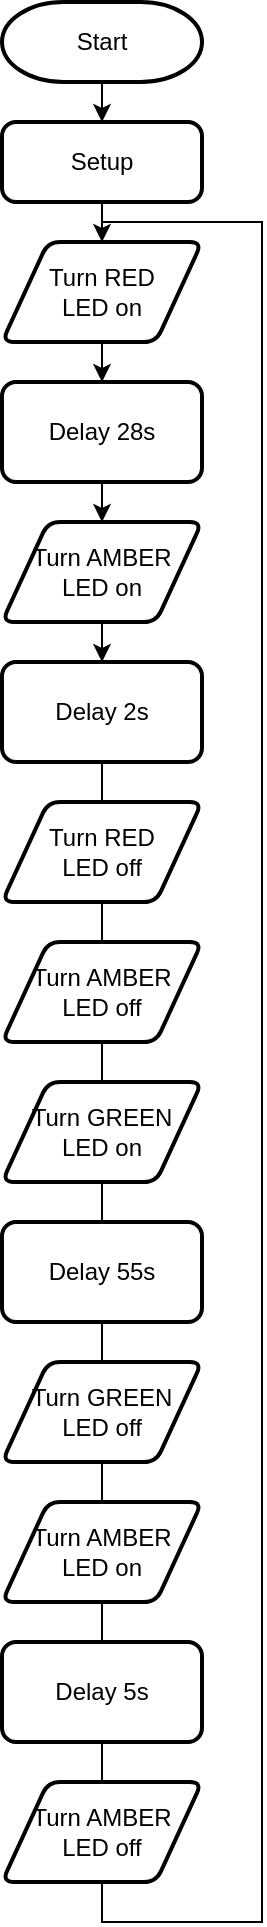 <mxfile version="14.2.2" type="github">
  <diagram id="eA6kEa39FoppkhzjRH54" name="Page-1">
    <mxGraphModel dx="1422" dy="794" grid="1" gridSize="10" guides="1" tooltips="1" connect="1" arrows="1" fold="1" page="1" pageScale="1" pageWidth="850" pageHeight="1100" math="0" shadow="0">
      <root>
        <mxCell id="0" />
        <mxCell id="1" parent="0" />
        <mxCell id="7ODG-mY_XFSmspZ45inD-9" style="edgeStyle=orthogonalEdgeStyle;rounded=0;orthogonalLoop=1;jettySize=auto;html=1;exitX=0.5;exitY=1;exitDx=0;exitDy=0;exitPerimeter=0;entryX=0.5;entryY=0;entryDx=0;entryDy=0;" edge="1" parent="1" source="7ODG-mY_XFSmspZ45inD-1" target="7ODG-mY_XFSmspZ45inD-2">
          <mxGeometry relative="1" as="geometry" />
        </mxCell>
        <mxCell id="7ODG-mY_XFSmspZ45inD-1" value="Start" style="strokeWidth=2;html=1;shape=mxgraph.flowchart.terminator;whiteSpace=wrap;" vertex="1" parent="1">
          <mxGeometry x="130" y="40" width="100" height="40" as="geometry" />
        </mxCell>
        <mxCell id="7ODG-mY_XFSmspZ45inD-10" style="edgeStyle=orthogonalEdgeStyle;rounded=0;orthogonalLoop=1;jettySize=auto;html=1;exitX=0.5;exitY=1;exitDx=0;exitDy=0;entryX=0.5;entryY=0;entryDx=0;entryDy=0;" edge="1" parent="1" source="7ODG-mY_XFSmspZ45inD-2" target="7ODG-mY_XFSmspZ45inD-3">
          <mxGeometry relative="1" as="geometry" />
        </mxCell>
        <mxCell id="7ODG-mY_XFSmspZ45inD-2" value="Setup" style="rounded=1;whiteSpace=wrap;html=1;absoluteArcSize=1;arcSize=14;strokeWidth=2;" vertex="1" parent="1">
          <mxGeometry x="130" y="100" width="100" height="40" as="geometry" />
        </mxCell>
        <mxCell id="7ODG-mY_XFSmspZ45inD-11" style="edgeStyle=orthogonalEdgeStyle;rounded=0;orthogonalLoop=1;jettySize=auto;html=1;exitX=0.5;exitY=1;exitDx=0;exitDy=0;entryX=0.5;entryY=0;entryDx=0;entryDy=0;" edge="1" parent="1" source="7ODG-mY_XFSmspZ45inD-3" target="7ODG-mY_XFSmspZ45inD-7">
          <mxGeometry relative="1" as="geometry" />
        </mxCell>
        <mxCell id="7ODG-mY_XFSmspZ45inD-3" value="Turn RED&lt;br&gt;LED&amp;nbsp;on" style="shape=parallelogram;html=1;strokeWidth=2;perimeter=parallelogramPerimeter;whiteSpace=wrap;rounded=1;arcSize=12;size=0.23;" vertex="1" parent="1">
          <mxGeometry x="130" y="160" width="100" height="50" as="geometry" />
        </mxCell>
        <mxCell id="7ODG-mY_XFSmspZ45inD-13" style="edgeStyle=orthogonalEdgeStyle;rounded=0;orthogonalLoop=1;jettySize=auto;html=1;exitX=0.5;exitY=1;exitDx=0;exitDy=0;entryX=0.5;entryY=0;entryDx=0;entryDy=0;" edge="1" parent="1" source="7ODG-mY_XFSmspZ45inD-4" target="7ODG-mY_XFSmspZ45inD-5">
          <mxGeometry relative="1" as="geometry" />
        </mxCell>
        <mxCell id="7ODG-mY_XFSmspZ45inD-4" value="Turn AMBER&lt;br&gt;LED on" style="shape=parallelogram;html=1;strokeWidth=2;perimeter=parallelogramPerimeter;whiteSpace=wrap;rounded=1;arcSize=12;size=0.23;" vertex="1" parent="1">
          <mxGeometry x="130" y="300" width="100" height="50" as="geometry" />
        </mxCell>
        <mxCell id="7ODG-mY_XFSmspZ45inD-25" style="edgeStyle=orthogonalEdgeStyle;rounded=0;orthogonalLoop=1;jettySize=auto;html=1;exitX=0.5;exitY=1;exitDx=0;exitDy=0;entryX=0.5;entryY=0;entryDx=0;entryDy=0;endArrow=none;endFill=0;" edge="1" parent="1" source="7ODG-mY_XFSmspZ45inD-5" target="7ODG-mY_XFSmspZ45inD-17">
          <mxGeometry relative="1" as="geometry" />
        </mxCell>
        <mxCell id="7ODG-mY_XFSmspZ45inD-5" value="Delay 2s" style="rounded=1;whiteSpace=wrap;html=1;absoluteArcSize=1;arcSize=14;strokeWidth=2;" vertex="1" parent="1">
          <mxGeometry x="130" y="370" width="100" height="50" as="geometry" />
        </mxCell>
        <mxCell id="7ODG-mY_XFSmspZ45inD-12" style="edgeStyle=orthogonalEdgeStyle;rounded=0;orthogonalLoop=1;jettySize=auto;html=1;exitX=0.5;exitY=1;exitDx=0;exitDy=0;entryX=0.5;entryY=0;entryDx=0;entryDy=0;" edge="1" parent="1" source="7ODG-mY_XFSmspZ45inD-7" target="7ODG-mY_XFSmspZ45inD-4">
          <mxGeometry relative="1" as="geometry" />
        </mxCell>
        <mxCell id="7ODG-mY_XFSmspZ45inD-7" value="Delay 28s" style="rounded=1;whiteSpace=wrap;html=1;absoluteArcSize=1;arcSize=14;strokeWidth=2;" vertex="1" parent="1">
          <mxGeometry x="130" y="230" width="100" height="50" as="geometry" />
        </mxCell>
        <mxCell id="7ODG-mY_XFSmspZ45inD-26" style="edgeStyle=orthogonalEdgeStyle;rounded=0;orthogonalLoop=1;jettySize=auto;html=1;exitX=0.5;exitY=1;exitDx=0;exitDy=0;entryX=0.5;entryY=0;entryDx=0;entryDy=0;endArrow=none;endFill=0;" edge="1" parent="1" source="7ODG-mY_XFSmspZ45inD-17" target="7ODG-mY_XFSmspZ45inD-18">
          <mxGeometry relative="1" as="geometry" />
        </mxCell>
        <mxCell id="7ODG-mY_XFSmspZ45inD-17" value="Turn RED&lt;br&gt;LED off" style="shape=parallelogram;html=1;strokeWidth=2;perimeter=parallelogramPerimeter;whiteSpace=wrap;rounded=1;arcSize=12;size=0.23;" vertex="1" parent="1">
          <mxGeometry x="130" y="440" width="100" height="50" as="geometry" />
        </mxCell>
        <mxCell id="7ODG-mY_XFSmspZ45inD-27" style="edgeStyle=orthogonalEdgeStyle;rounded=0;orthogonalLoop=1;jettySize=auto;html=1;exitX=0.5;exitY=1;exitDx=0;exitDy=0;entryX=0.5;entryY=0;entryDx=0;entryDy=0;endArrow=none;endFill=0;" edge="1" parent="1" source="7ODG-mY_XFSmspZ45inD-18" target="7ODG-mY_XFSmspZ45inD-19">
          <mxGeometry relative="1" as="geometry" />
        </mxCell>
        <mxCell id="7ODG-mY_XFSmspZ45inD-18" value="Turn AMBER&lt;br&gt;LED off" style="shape=parallelogram;html=1;strokeWidth=2;perimeter=parallelogramPerimeter;whiteSpace=wrap;rounded=1;arcSize=12;size=0.23;" vertex="1" parent="1">
          <mxGeometry x="130" y="510" width="100" height="50" as="geometry" />
        </mxCell>
        <mxCell id="7ODG-mY_XFSmspZ45inD-28" style="edgeStyle=orthogonalEdgeStyle;rounded=0;orthogonalLoop=1;jettySize=auto;html=1;exitX=0.5;exitY=1;exitDx=0;exitDy=0;entryX=0.5;entryY=0;entryDx=0;entryDy=0;endArrow=none;endFill=0;" edge="1" parent="1" source="7ODG-mY_XFSmspZ45inD-19" target="7ODG-mY_XFSmspZ45inD-20">
          <mxGeometry relative="1" as="geometry" />
        </mxCell>
        <mxCell id="7ODG-mY_XFSmspZ45inD-19" value="Turn GREEN&lt;br&gt;LED&amp;nbsp;on" style="shape=parallelogram;html=1;strokeWidth=2;perimeter=parallelogramPerimeter;whiteSpace=wrap;rounded=1;arcSize=12;size=0.23;" vertex="1" parent="1">
          <mxGeometry x="130" y="580" width="100" height="50" as="geometry" />
        </mxCell>
        <mxCell id="7ODG-mY_XFSmspZ45inD-29" style="edgeStyle=orthogonalEdgeStyle;rounded=0;orthogonalLoop=1;jettySize=auto;html=1;exitX=0.5;exitY=1;exitDx=0;exitDy=0;entryX=0.5;entryY=0;entryDx=0;entryDy=0;endArrow=none;endFill=0;" edge="1" parent="1" source="7ODG-mY_XFSmspZ45inD-20" target="7ODG-mY_XFSmspZ45inD-21">
          <mxGeometry relative="1" as="geometry" />
        </mxCell>
        <mxCell id="7ODG-mY_XFSmspZ45inD-20" value="Delay 55s" style="rounded=1;whiteSpace=wrap;html=1;absoluteArcSize=1;arcSize=14;strokeWidth=2;" vertex="1" parent="1">
          <mxGeometry x="130" y="650" width="100" height="50" as="geometry" />
        </mxCell>
        <mxCell id="7ODG-mY_XFSmspZ45inD-30" style="edgeStyle=orthogonalEdgeStyle;rounded=0;orthogonalLoop=1;jettySize=auto;html=1;exitX=0.5;exitY=1;exitDx=0;exitDy=0;entryX=0.5;entryY=0;entryDx=0;entryDy=0;endArrow=none;endFill=0;" edge="1" parent="1" source="7ODG-mY_XFSmspZ45inD-21" target="7ODG-mY_XFSmspZ45inD-22">
          <mxGeometry relative="1" as="geometry" />
        </mxCell>
        <mxCell id="7ODG-mY_XFSmspZ45inD-21" value="Turn GREEN&lt;br&gt;LED&amp;nbsp;off" style="shape=parallelogram;html=1;strokeWidth=2;perimeter=parallelogramPerimeter;whiteSpace=wrap;rounded=1;arcSize=12;size=0.23;" vertex="1" parent="1">
          <mxGeometry x="130" y="720" width="100" height="50" as="geometry" />
        </mxCell>
        <mxCell id="7ODG-mY_XFSmspZ45inD-31" style="edgeStyle=orthogonalEdgeStyle;rounded=0;orthogonalLoop=1;jettySize=auto;html=1;exitX=0.5;exitY=1;exitDx=0;exitDy=0;entryX=0.5;entryY=0;entryDx=0;entryDy=0;endArrow=none;endFill=0;" edge="1" parent="1" source="7ODG-mY_XFSmspZ45inD-22" target="7ODG-mY_XFSmspZ45inD-23">
          <mxGeometry relative="1" as="geometry" />
        </mxCell>
        <mxCell id="7ODG-mY_XFSmspZ45inD-22" value="Turn AMBER&lt;br&gt;LED&amp;nbsp;on" style="shape=parallelogram;html=1;strokeWidth=2;perimeter=parallelogramPerimeter;whiteSpace=wrap;rounded=1;arcSize=12;size=0.23;" vertex="1" parent="1">
          <mxGeometry x="130" y="790" width="100" height="50" as="geometry" />
        </mxCell>
        <mxCell id="7ODG-mY_XFSmspZ45inD-32" style="edgeStyle=orthogonalEdgeStyle;rounded=0;orthogonalLoop=1;jettySize=auto;html=1;exitX=0.5;exitY=1;exitDx=0;exitDy=0;entryX=0.5;entryY=0;entryDx=0;entryDy=0;endArrow=none;endFill=0;" edge="1" parent="1" source="7ODG-mY_XFSmspZ45inD-23" target="7ODG-mY_XFSmspZ45inD-24">
          <mxGeometry relative="1" as="geometry" />
        </mxCell>
        <mxCell id="7ODG-mY_XFSmspZ45inD-23" value="Delay 5s" style="rounded=1;whiteSpace=wrap;html=1;absoluteArcSize=1;arcSize=14;strokeWidth=2;" vertex="1" parent="1">
          <mxGeometry x="130" y="860" width="100" height="50" as="geometry" />
        </mxCell>
        <mxCell id="7ODG-mY_XFSmspZ45inD-33" style="edgeStyle=orthogonalEdgeStyle;rounded=0;orthogonalLoop=1;jettySize=auto;html=1;exitX=0.5;exitY=1;exitDx=0;exitDy=0;endArrow=none;endFill=0;" edge="1" parent="1" source="7ODG-mY_XFSmspZ45inD-24">
          <mxGeometry relative="1" as="geometry">
            <mxPoint x="180" y="150" as="targetPoint" />
            <Array as="points">
              <mxPoint x="180" y="1000" />
              <mxPoint x="260" y="1000" />
              <mxPoint x="260" y="150" />
            </Array>
          </mxGeometry>
        </mxCell>
        <mxCell id="7ODG-mY_XFSmspZ45inD-24" value="Turn AMBER&lt;br&gt;LED&amp;nbsp;off" style="shape=parallelogram;html=1;strokeWidth=2;perimeter=parallelogramPerimeter;whiteSpace=wrap;rounded=1;arcSize=12;size=0.23;" vertex="1" parent="1">
          <mxGeometry x="130" y="930" width="100" height="50" as="geometry" />
        </mxCell>
      </root>
    </mxGraphModel>
  </diagram>
</mxfile>
